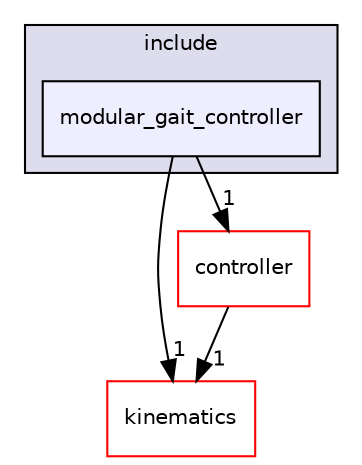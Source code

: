 digraph "catkin_ws/src/control/modular_gait_controller/include/modular_gait_controller" {
  compound=true
  node [ fontsize="10", fontname="Helvetica"];
  edge [ labelfontsize="10", labelfontname="Helvetica"];
  subgraph clusterdir_a19ea287388c4be6493f4742562ee17b {
    graph [ bgcolor="#ddddee", pencolor="black", label="include" fontname="Helvetica", fontsize="10", URL="dir_a19ea287388c4be6493f4742562ee17b.html"]
  dir_c94ed744bb3eb7f67c846c8c93bb976f [shape=box, label="modular_gait_controller", style="filled", fillcolor="#eeeeff", pencolor="black", URL="dir_c94ed744bb3eb7f67c846c8c93bb976f.html"];
  }
  dir_ec790efbf722e6db93e0634c133a57ed [shape=box label="kinematics" fillcolor="white" style="filled" color="red" URL="dir_ec790efbf722e6db93e0634c133a57ed.html"];
  dir_f18325caa9b500100f9e41ac088b4b56 [shape=box label="controller" fillcolor="white" style="filled" color="red" URL="dir_f18325caa9b500100f9e41ac088b4b56.html"];
  dir_c94ed744bb3eb7f67c846c8c93bb976f->dir_ec790efbf722e6db93e0634c133a57ed [headlabel="1", labeldistance=1.5 headhref="dir_000049_000010.html"];
  dir_c94ed744bb3eb7f67c846c8c93bb976f->dir_f18325caa9b500100f9e41ac088b4b56 [headlabel="1", labeldistance=1.5 headhref="dir_000049_000008.html"];
  dir_f18325caa9b500100f9e41ac088b4b56->dir_ec790efbf722e6db93e0634c133a57ed [headlabel="1", labeldistance=1.5 headhref="dir_000008_000010.html"];
}
